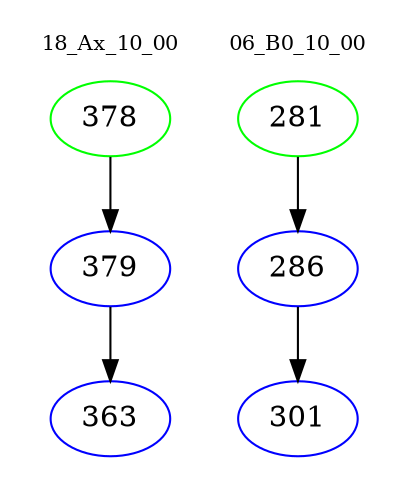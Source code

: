 digraph{
subgraph cluster_0 {
color = white
label = "18_Ax_10_00";
fontsize=10;
T0_378 [label="378", color="green"]
T0_378 -> T0_379 [color="black"]
T0_379 [label="379", color="blue"]
T0_379 -> T0_363 [color="black"]
T0_363 [label="363", color="blue"]
}
subgraph cluster_1 {
color = white
label = "06_B0_10_00";
fontsize=10;
T1_281 [label="281", color="green"]
T1_281 -> T1_286 [color="black"]
T1_286 [label="286", color="blue"]
T1_286 -> T1_301 [color="black"]
T1_301 [label="301", color="blue"]
}
}
